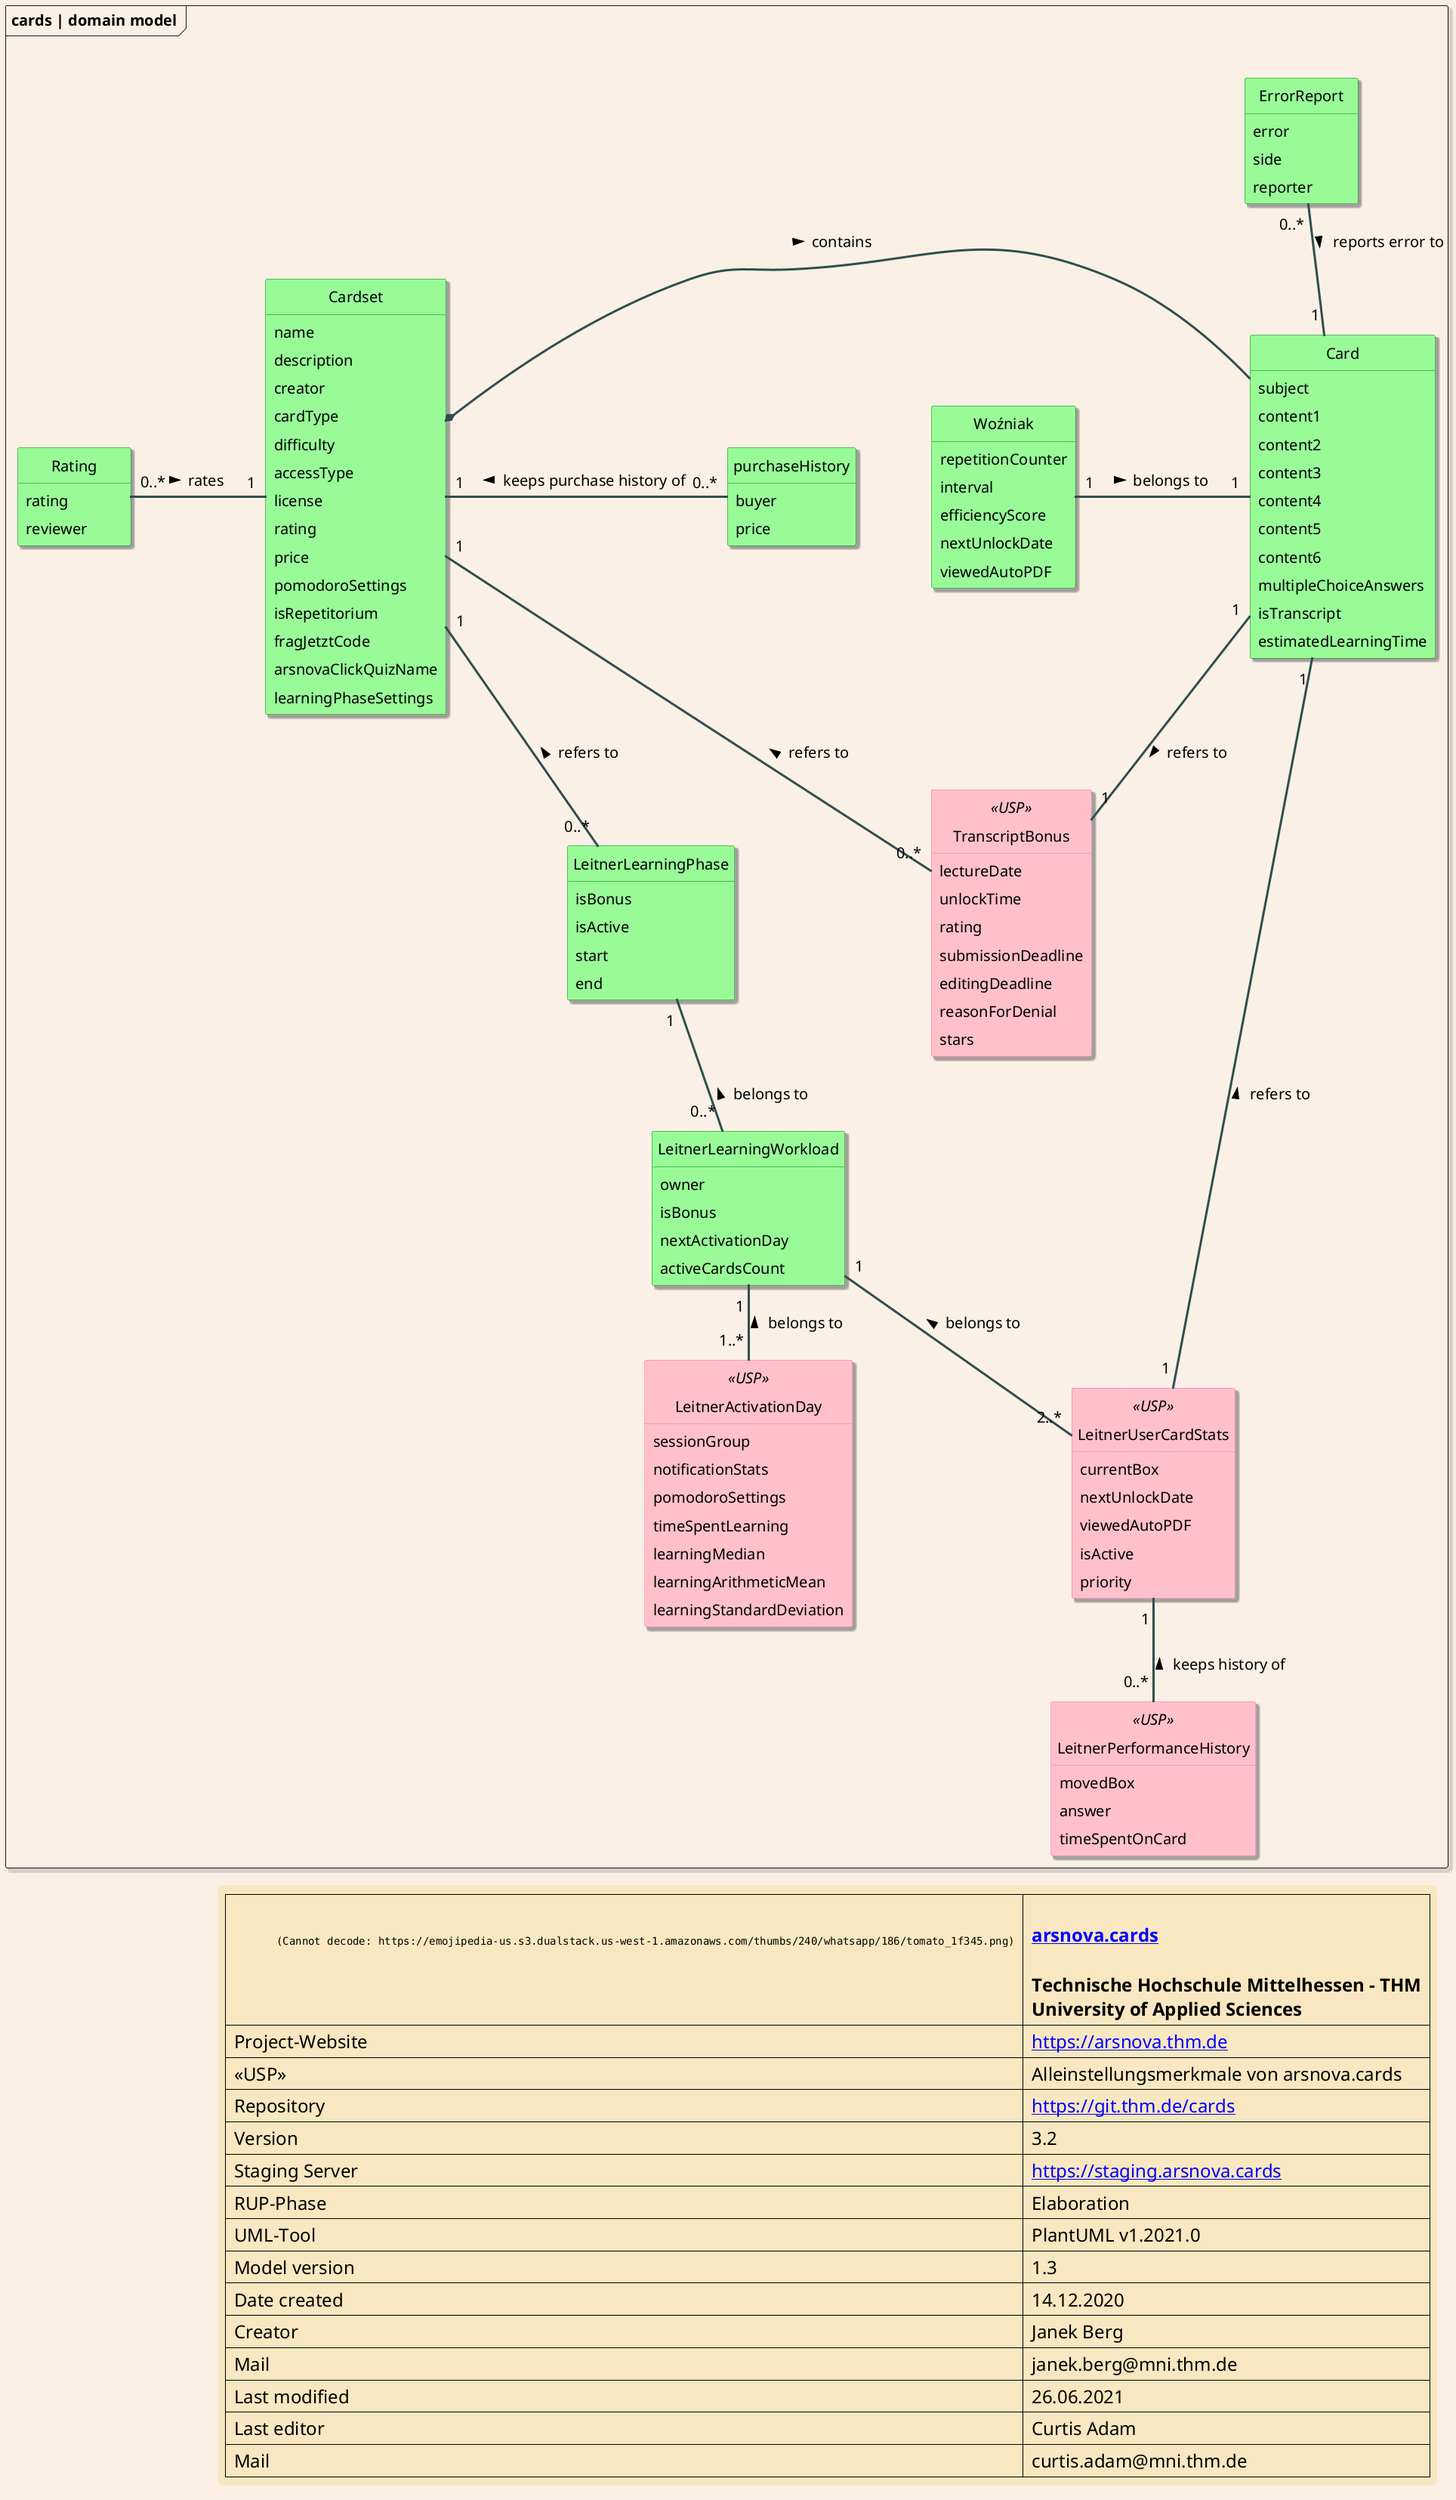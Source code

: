 @startuml
hide methods
hide empty members
hide circle

skinparam class {
  BackgroundColor PaleGreen
  BorderColor Green
  ArrowColor black
  FontSize 28
  BackgroundColor<<USP>> Pink
  BorderColor<<USP>> HotPink
}

skinparam backgroundColor Linen
skinparam shadowing true
skinparam minClassWidth 150
skinparam LegendBackgroundColor Strategy
skinparam LegendBorderThickness 0
skinparam LegendFontSize 24
skinparam defaultFontSize 20
skinparam Padding 5
skinparam Nodesep 100
skinparam ArrowThickness 3
skinparam ArrowColor DarkSlateGray
skinparam FooterFontSize 30
skinparam FooterFontColor black

package "cards | domain model" <<Frame>> {


class Cardset {
   name
   description
   creator
   cardType
   difficulty
   accessType
   license
   rating
   price
   pomodoroSettings
   isRepetitorium
   fragJetztCode
   arsnovaClickQuizName
   learningPhaseSettings
}

class Card {
   subject
   content1
   content2
   content3
   content4
   content5
   content6
   multipleChoiceAnswers
   isTranscript
   estimatedLearningTime
}

class LeitnerLearningPhase {
	isBonus
    isActive
    start
    end
}

class LeitnerLearningWorkload {
   owner
   isBonus
   nextActivationDay
   activeCardsCount
}

class LeitnerActivationDay <<USP>> {
   sessionGroup
   notificationStats
   pomodoroSettings
   timeSpentLearning
   learningMedian
   learningArithmeticMean
   learningStandardDeviation
}

class LeitnerPerformanceHistory <<USP>> {
   movedBox
   answer
   timeSpentOnCard
}

class LeitnerUserCardStats <<USP>> {
  currentBox
  nextUnlockDate
  viewedAutoPDF
  isActive
  priority
}

class TranscriptBonus <<USP>> {
	lectureDate
    unlockTime
    rating
    submissionDeadline
    editingDeadline
    reasonForDenial
    stars
}

class Woźniak {
	repetitionCounter
    interval
    efficiencyScore
    nextUnlockDate
	viewedAutoPDF
}

class Rating {
   rating
   reviewer
}

class ErrorReport {
   error
   side
   reporter
}

class purchaseHistory {
	buyer
    price
}

Cardset *-right- Card: contains >

LeitnerLearningPhase "0..*" -up- "1" Cardset: refers to >
LeitnerUserCardStats "2..*" -up- "1" LeitnerLearningWorkload: belongs to >
LeitnerUserCardStats "1" -up- "1" Card: refers to >
Woźniak "1" -right- "1" Card: belongs to >
TranscriptBonus "0..*" -down- "1" Cardset: refers to >
Card "1" -down- "1" TranscriptBonus: refers to >
LeitnerLearningWorkload "0..*" -up- "1" LeitnerLearningPhase: belongs to >
LeitnerActivationDay "1..*" -up- "1" LeitnerLearningWorkload: belongs to >
LeitnerPerformanceHistory "0..*" -up- "1" LeitnerUserCardStats: keeps history of >
Rating "0..*" -right- "1" Cardset: rates >
ErrorReport "0..*" -down- "1" Card: reports error to >
purchaseHistory "0..*" -left "1" Cardset: keeps purchase history of >
}

legend right
 |= \n          <img:https://emojipedia-us.s3.dualstack.us-west-1.amazonaws.com/thumbs/240/whatsapp/186/tomato_1f345.png> |= \n [[https://arsnova.cards arsnova.cards]] \n\n Technische Hochschule Mittelhessen - THM \n University of Applied Sciences |
 | Project-Website | [[https://arsnova.thm.de]] |
 | «USP» | Alleinstellungsmerkmale von arsnova.cards |
 | Repository | [[https://git.thm.de/cards]] |
 | Version | 3.2 |
 | Staging Server | [[https://staging.arsnova.cards]] |
 | RUP-Phase| Elaboration|
 | UML-Tool| PlantUML v1.2021.0|
 | Model version| 1.3 |
 | Date created| 14.12.2020 |
 | Creator | Janek Berg|
 | Mail| janek.berg@mni.thm.de |
 | Last modified | 26.06.2021 |
 | Last editor | Curtis Adam |
 | Mail| curtis.adam@mni.thm.de |
end legend
@enduml
